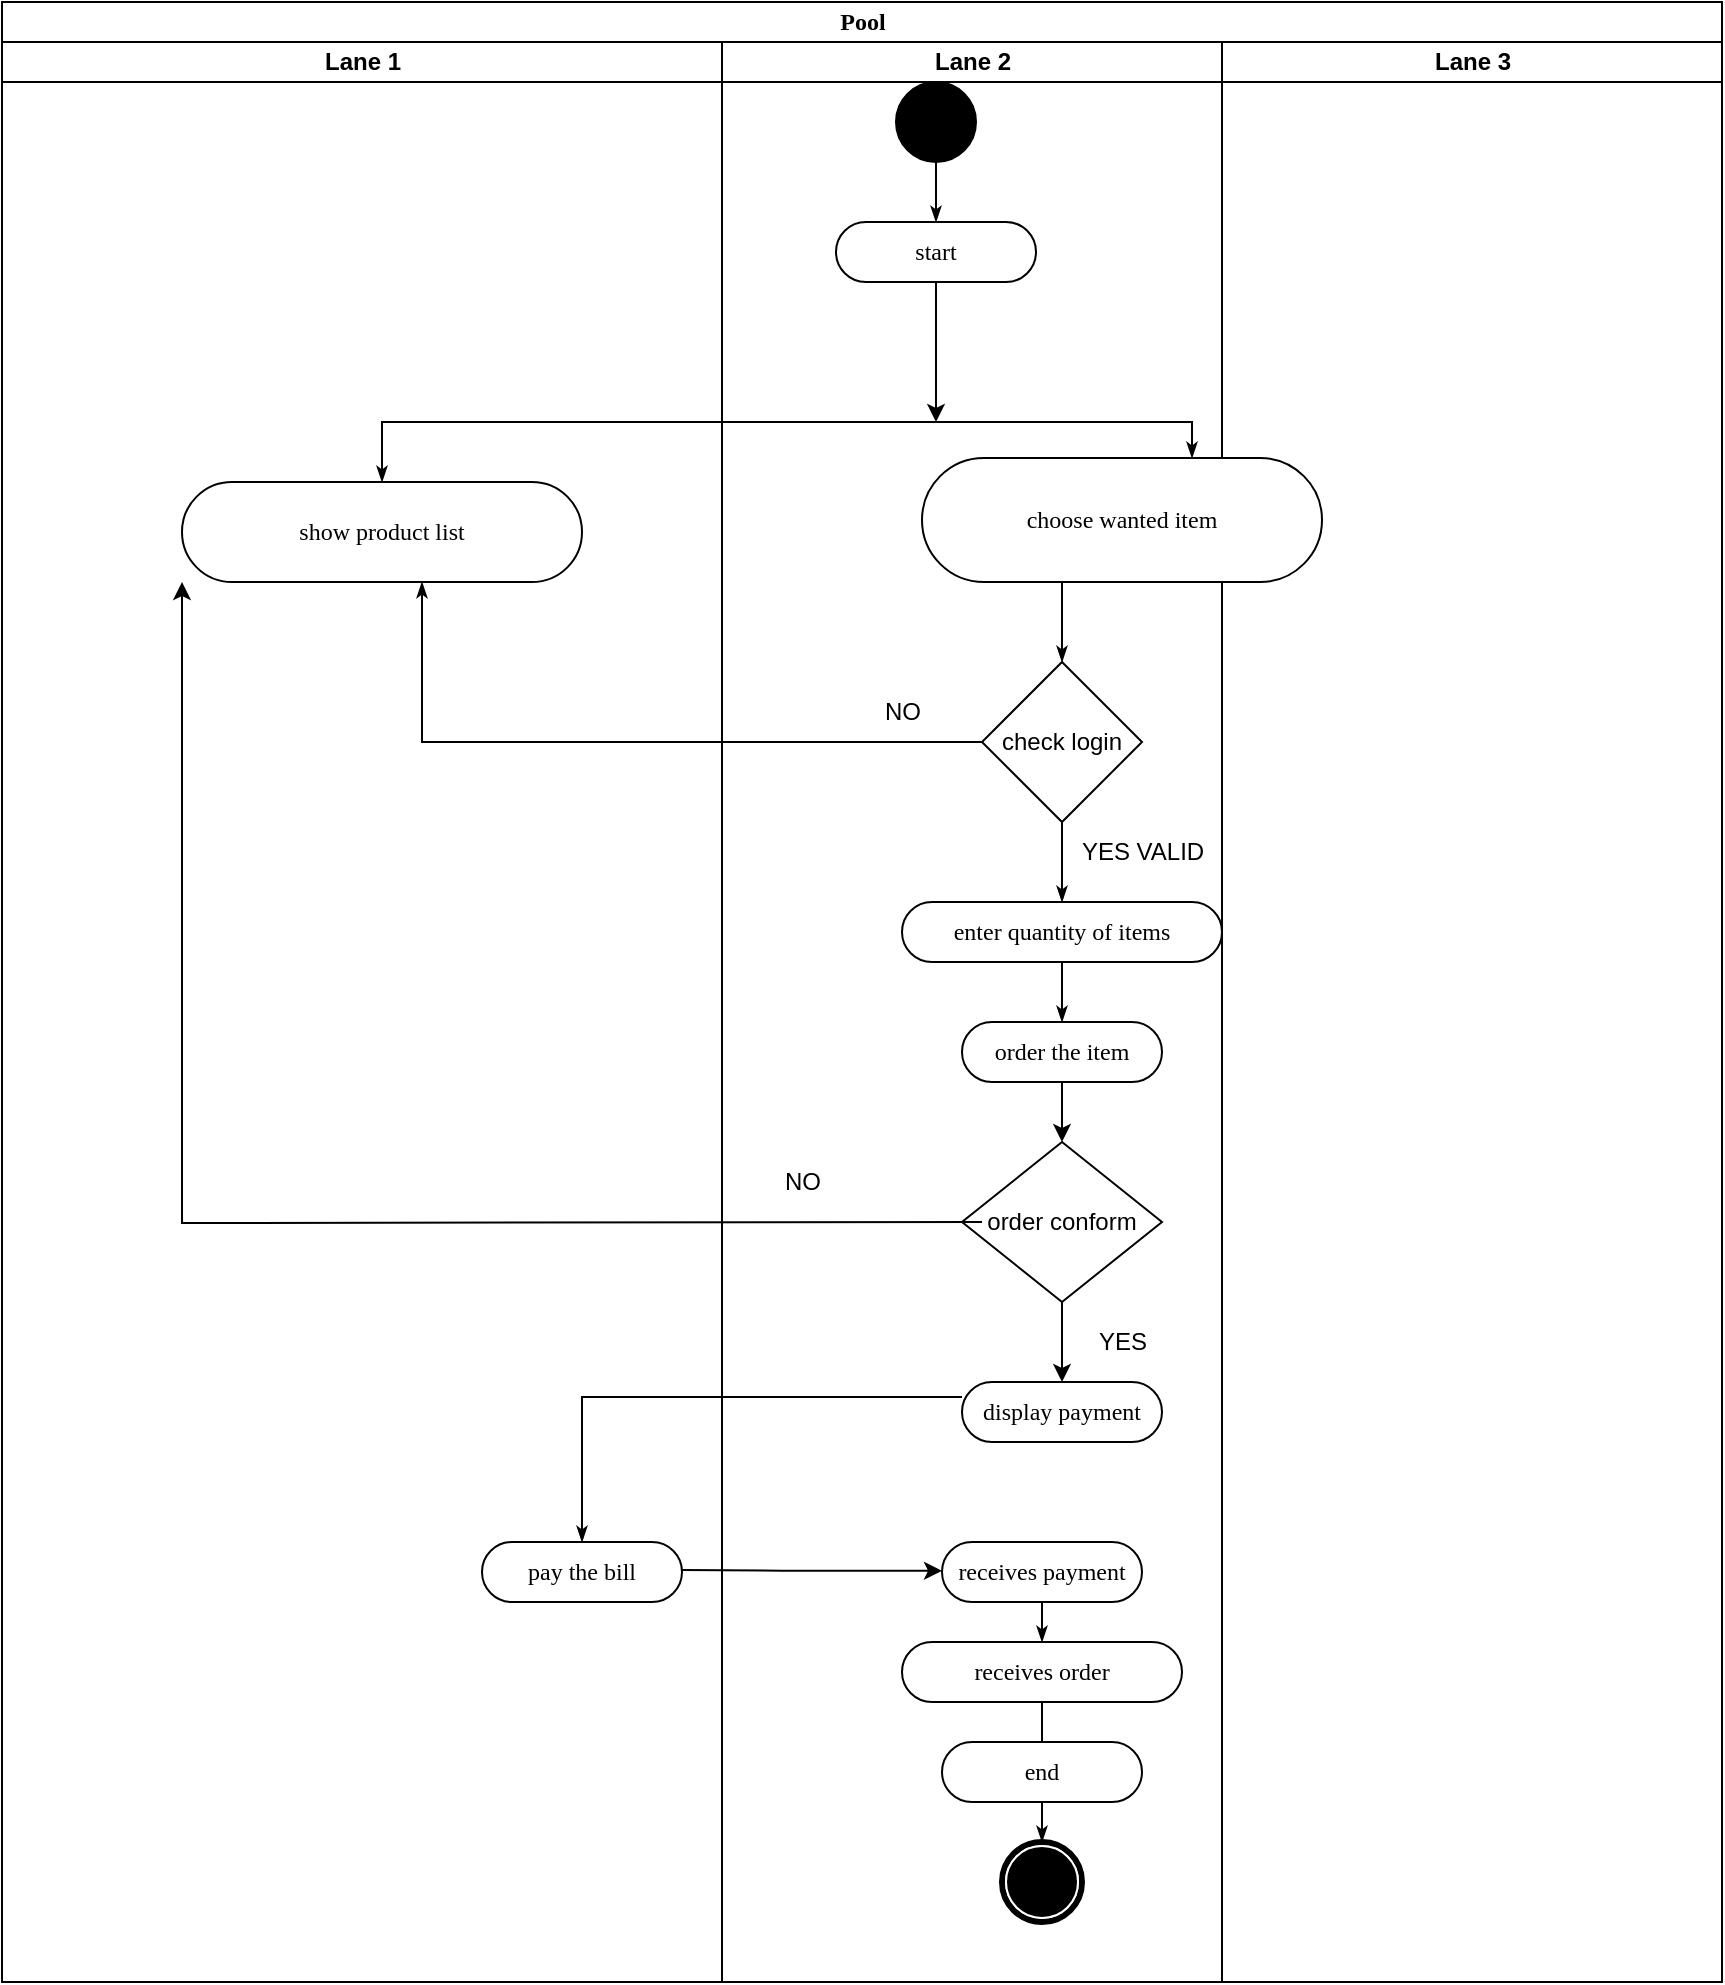 <mxfile version="20.1.3" type="device"><diagram name="Page-1" id="0783ab3e-0a74-02c8-0abd-f7b4e66b4bec"><mxGraphModel dx="1038" dy="571" grid="1" gridSize="10" guides="1" tooltips="1" connect="1" arrows="1" fold="1" page="1" pageScale="1" pageWidth="850" pageHeight="1100" background="none" math="0" shadow="0"><root><mxCell id="0"/><mxCell id="1" parent="0"/><mxCell id="1c1d494c118603dd-1" value="Pool" style="swimlane;html=1;childLayout=stackLayout;startSize=20;rounded=0;shadow=0;comic=0;labelBackgroundColor=none;strokeWidth=1;fontFamily=Verdana;fontSize=12;align=center;" parent="1" vertex="1"><mxGeometry x="30" y="70" width="860" height="990" as="geometry"/></mxCell><mxCell id="1c1d494c118603dd-2" value="Lane 1" style="swimlane;html=1;startSize=20;" parent="1c1d494c118603dd-1" vertex="1"><mxGeometry y="20" width="360" height="970" as="geometry"/></mxCell><mxCell id="1c1d494c118603dd-6" value="show product list" style="rounded=1;whiteSpace=wrap;html=1;shadow=0;comic=0;labelBackgroundColor=none;strokeWidth=1;fontFamily=Verdana;fontSize=12;align=center;arcSize=50;" parent="1c1d494c118603dd-2" vertex="1"><mxGeometry x="90" y="220" width="200" height="50" as="geometry"/></mxCell><mxCell id="1c1d494c118603dd-16" value="pay the bill" style="rounded=1;whiteSpace=wrap;html=1;shadow=0;comic=0;labelBackgroundColor=none;strokeWidth=1;fontFamily=Verdana;fontSize=12;align=center;arcSize=50;" parent="1c1d494c118603dd-2" vertex="1"><mxGeometry x="240" y="750" width="100" height="30" as="geometry"/></mxCell><mxCell id="1c1d494c118603dd-3" value="Lane 2" style="swimlane;html=1;startSize=20;" parent="1c1d494c118603dd-1" vertex="1"><mxGeometry x="360" y="20" width="250" height="970" as="geometry"/></mxCell><mxCell id="1c1d494c118603dd-11" value="enter quantity of items" style="rounded=1;whiteSpace=wrap;html=1;shadow=0;comic=0;labelBackgroundColor=none;strokeWidth=1;fontFamily=Verdana;fontSize=12;align=center;arcSize=50;" parent="1c1d494c118603dd-3" vertex="1"><mxGeometry x="90" y="430" width="160" height="30" as="geometry"/></mxCell><mxCell id="60571a20871a0731-8" value="start" style="rounded=1;whiteSpace=wrap;html=1;shadow=0;comic=0;labelBackgroundColor=none;strokeWidth=1;fontFamily=Verdana;fontSize=12;align=center;arcSize=50;" parent="1c1d494c118603dd-3" vertex="1"><mxGeometry x="57" y="90" width="100" height="30" as="geometry"/></mxCell><mxCell id="60571a20871a0731-4" value="" style="ellipse;whiteSpace=wrap;html=1;rounded=0;shadow=0;comic=0;labelBackgroundColor=none;strokeWidth=1;fillColor=#000000;fontFamily=Verdana;fontSize=12;align=center;" parent="1c1d494c118603dd-3" vertex="1"><mxGeometry x="87" y="20" width="40" height="40" as="geometry"/></mxCell><mxCell id="1c1d494c118603dd-27" style="edgeStyle=orthogonalEdgeStyle;rounded=0;html=1;labelBackgroundColor=none;startArrow=none;startFill=0;startSize=5;endArrow=classicThin;endFill=1;endSize=5;jettySize=auto;orthogonalLoop=1;strokeWidth=1;fontFamily=Verdana;fontSize=12" parent="1c1d494c118603dd-3" source="60571a20871a0731-4" target="60571a20871a0731-8" edge="1"><mxGeometry relative="1" as="geometry"/></mxCell><mxCell id="1c1d494c118603dd-18" value="receives payment" style="rounded=1;whiteSpace=wrap;html=1;shadow=0;comic=0;labelBackgroundColor=none;strokeWidth=1;fontFamily=Verdana;fontSize=12;align=center;arcSize=50;" parent="1c1d494c118603dd-3" vertex="1"><mxGeometry x="110" y="750" width="100" height="30" as="geometry"/></mxCell><mxCell id="1c1d494c118603dd-19" value="receives order" style="rounded=1;whiteSpace=wrap;html=1;shadow=0;comic=0;labelBackgroundColor=none;strokeWidth=1;fontFamily=Verdana;fontSize=12;align=center;arcSize=50;" parent="1c1d494c118603dd-3" vertex="1"><mxGeometry x="90" y="800" width="140" height="30" as="geometry"/></mxCell><mxCell id="1c1d494c118603dd-44" style="edgeStyle=none;rounded=0;html=1;labelBackgroundColor=none;startArrow=none;startFill=0;startSize=5;endArrow=classicThin;endFill=1;endSize=5;jettySize=auto;orthogonalLoop=1;strokeWidth=1;fontFamily=Verdana;fontSize=12" parent="1c1d494c118603dd-3" source="1c1d494c118603dd-18" target="1c1d494c118603dd-19" edge="1"><mxGeometry relative="1" as="geometry"/></mxCell><mxCell id="60571a20871a0731-5" value="" style="shape=mxgraph.bpmn.shape;html=1;verticalLabelPosition=bottom;labelBackgroundColor=#ffffff;verticalAlign=top;perimeter=ellipsePerimeter;outline=end;symbol=terminate;rounded=0;shadow=0;comic=0;strokeWidth=1;fontFamily=Verdana;fontSize=12;align=center;" parent="1c1d494c118603dd-3" vertex="1"><mxGeometry x="140" y="900" width="40" height="40" as="geometry"/></mxCell><mxCell id="1c1d494c118603dd-45" style="edgeStyle=none;rounded=0;html=1;labelBackgroundColor=none;startArrow=none;startFill=0;startSize=5;endArrow=classicThin;endFill=1;endSize=5;jettySize=auto;orthogonalLoop=1;strokeWidth=1;fontFamily=Verdana;fontSize=12" parent="1c1d494c118603dd-3" source="IrfuzixJdtGP5j81c7eF-32" target="60571a20871a0731-5" edge="1"><mxGeometry relative="1" as="geometry"/></mxCell><mxCell id="IrfuzixJdtGP5j81c7eF-8" value="display payment" style="rounded=1;whiteSpace=wrap;html=1;shadow=0;comic=0;labelBackgroundColor=none;strokeWidth=1;fontFamily=Verdana;fontSize=12;align=center;arcSize=50;" parent="1c1d494c118603dd-3" vertex="1"><mxGeometry x="120" y="670" width="100" height="30" as="geometry"/></mxCell><mxCell id="IrfuzixJdtGP5j81c7eF-28" value="" style="edgeStyle=orthogonalEdgeStyle;rounded=0;orthogonalLoop=1;jettySize=auto;html=1;" parent="1c1d494c118603dd-3" source="IrfuzixJdtGP5j81c7eF-6" target="IrfuzixJdtGP5j81c7eF-8" edge="1"><mxGeometry relative="1" as="geometry"/></mxCell><mxCell id="IrfuzixJdtGP5j81c7eF-6" value="order conform" style="rhombus;whiteSpace=wrap;html=1;" parent="1c1d494c118603dd-3" vertex="1"><mxGeometry x="120" y="550" width="100" height="80" as="geometry"/></mxCell><mxCell id="IrfuzixJdtGP5j81c7eF-16" value="check login" style="rhombus;whiteSpace=wrap;html=1;" parent="1c1d494c118603dd-3" vertex="1"><mxGeometry x="130" y="310" width="80" height="80" as="geometry"/></mxCell><mxCell id="IrfuzixJdtGP5j81c7eF-23" value="NO" style="text;html=1;align=center;verticalAlign=middle;resizable=0;points=[];autosize=1;strokeColor=none;fillColor=none;" parent="1c1d494c118603dd-3" vertex="1"><mxGeometry x="70" y="320" width="40" height="30" as="geometry"/></mxCell><mxCell id="IrfuzixJdtGP5j81c7eF-24" style="edgeStyle=none;rounded=0;html=1;labelBackgroundColor=none;startArrow=none;startFill=0;startSize=5;endArrow=classicThin;endFill=1;endSize=5;jettySize=auto;orthogonalLoop=1;strokeWidth=1;fontFamily=Verdana;fontSize=12;" parent="1c1d494c118603dd-3" source="IrfuzixJdtGP5j81c7eF-16" edge="1"><mxGeometry relative="1" as="geometry"><mxPoint x="386.25" y="470" as="sourcePoint"/><mxPoint x="170" y="430" as="targetPoint"/><Array as="points"><mxPoint x="170" y="430"/></Array></mxGeometry></mxCell><mxCell id="IrfuzixJdtGP5j81c7eF-25" value="YES VALID" style="text;html=1;align=center;verticalAlign=middle;resizable=0;points=[];autosize=1;strokeColor=none;fillColor=none;" parent="1c1d494c118603dd-3" vertex="1"><mxGeometry x="170" y="390" width="80" height="30" as="geometry"/></mxCell><mxCell id="IrfuzixJdtGP5j81c7eF-27" value="" style="edgeStyle=orthogonalEdgeStyle;rounded=0;orthogonalLoop=1;jettySize=auto;html=1;" parent="1c1d494c118603dd-3" source="1c1d494c118603dd-8" target="IrfuzixJdtGP5j81c7eF-6" edge="1"><mxGeometry relative="1" as="geometry"/></mxCell><mxCell id="1c1d494c118603dd-8" value="order the item" style="rounded=1;whiteSpace=wrap;html=1;shadow=0;comic=0;labelBackgroundColor=none;strokeWidth=1;fontFamily=Verdana;fontSize=12;align=center;arcSize=50;" parent="1c1d494c118603dd-3" vertex="1"><mxGeometry x="120" y="490" width="100" height="30" as="geometry"/></mxCell><mxCell id="1c1d494c118603dd-38" style="edgeStyle=none;rounded=0;html=1;labelBackgroundColor=none;startArrow=none;startFill=0;startSize=5;endArrow=classicThin;endFill=1;endSize=5;jettySize=auto;orthogonalLoop=1;strokeWidth=1;fontFamily=Verdana;fontSize=12;exitX=0.5;exitY=1;exitDx=0;exitDy=0;entryX=0.5;entryY=0;entryDx=0;entryDy=0;" parent="1c1d494c118603dd-3" source="1c1d494c118603dd-11" target="1c1d494c118603dd-8" edge="1"><mxGeometry relative="1" as="geometry"><mxPoint x="300" y="505" as="targetPoint"/></mxGeometry></mxCell><mxCell id="IrfuzixJdtGP5j81c7eF-31" value="" style="endArrow=classic;html=1;rounded=0;" parent="1c1d494c118603dd-3" edge="1"><mxGeometry width="50" height="50" relative="1" as="geometry"><mxPoint x="-20" y="764" as="sourcePoint"/><mxPoint x="110" y="764.38" as="targetPoint"/><Array as="points"><mxPoint x="30" y="764.38"/></Array></mxGeometry></mxCell><mxCell id="IrfuzixJdtGP5j81c7eF-32" value="end" style="rounded=1;whiteSpace=wrap;html=1;shadow=0;comic=0;labelBackgroundColor=none;strokeWidth=1;fontFamily=Verdana;fontSize=12;align=center;arcSize=50;" parent="1c1d494c118603dd-3" vertex="1"><mxGeometry x="110" y="850" width="100" height="30" as="geometry"/></mxCell><mxCell id="IrfuzixJdtGP5j81c7eF-33" value="" style="edgeStyle=none;rounded=0;html=1;labelBackgroundColor=none;startArrow=none;startFill=0;startSize=5;endArrow=none;endFill=1;endSize=5;jettySize=auto;orthogonalLoop=1;strokeWidth=1;fontFamily=Verdana;fontSize=12" parent="1c1d494c118603dd-3" source="1c1d494c118603dd-19" target="IrfuzixJdtGP5j81c7eF-32" edge="1"><mxGeometry relative="1" as="geometry"><mxPoint x="550" y="920.0" as="sourcePoint"/><mxPoint x="550" y="990.0" as="targetPoint"/></mxGeometry></mxCell><mxCell id="1c1d494c118603dd-4" value="Lane 3" style="swimlane;html=1;startSize=20;" parent="1c1d494c118603dd-1" vertex="1"><mxGeometry x="610" y="20" width="250" height="970" as="geometry"/></mxCell><mxCell id="1c1d494c118603dd-5" value="choose wanted item" style="rounded=1;whiteSpace=wrap;html=1;shadow=0;comic=0;labelBackgroundColor=none;strokeWidth=1;fontFamily=Verdana;fontSize=12;align=center;arcSize=50;" parent="1c1d494c118603dd-4" vertex="1"><mxGeometry x="-150" y="208" width="200" height="62" as="geometry"/></mxCell><mxCell id="1c1d494c118603dd-29" style="edgeStyle=orthogonalEdgeStyle;rounded=0;html=1;labelBackgroundColor=none;startArrow=none;startFill=0;startSize=5;endArrow=classicThin;endFill=1;endSize=5;jettySize=auto;orthogonalLoop=1;strokeWidth=1;fontFamily=Verdana;fontSize=12" parent="1c1d494c118603dd-1" target="1c1d494c118603dd-5" edge="1"><mxGeometry relative="1" as="geometry"><Array as="points"><mxPoint x="390" y="210"/><mxPoint x="595" y="210"/></Array><mxPoint x="390" y="210" as="sourcePoint"/></mxGeometry></mxCell><mxCell id="1c1d494c118603dd-30" style="edgeStyle=orthogonalEdgeStyle;rounded=0;html=1;entryX=0.5;entryY=0;labelBackgroundColor=none;startArrow=none;startFill=0;startSize=5;endArrow=classicThin;endFill=1;endSize=5;jettySize=auto;orthogonalLoop=1;strokeWidth=1;fontFamily=Verdana;fontSize=12" parent="1c1d494c118603dd-1" target="1c1d494c118603dd-6" edge="1"><mxGeometry relative="1" as="geometry"><Array as="points"><mxPoint x="427" y="210"/><mxPoint x="225" y="210"/></Array><mxPoint x="440" y="210" as="sourcePoint"/></mxGeometry></mxCell><mxCell id="IrfuzixJdtGP5j81c7eF-17" style="edgeStyle=none;rounded=0;html=1;labelBackgroundColor=none;startArrow=none;startFill=0;startSize=5;endArrow=classicThin;endFill=1;endSize=5;jettySize=auto;orthogonalLoop=1;strokeWidth=1;fontFamily=Verdana;fontSize=12;" parent="1c1d494c118603dd-1" target="IrfuzixJdtGP5j81c7eF-16" edge="1"><mxGeometry relative="1" as="geometry"><mxPoint x="530" y="290" as="sourcePoint"/><mxPoint x="198.636" y="260" as="targetPoint"/><Array as="points"/></mxGeometry></mxCell><mxCell id="IrfuzixJdtGP5j81c7eF-22" style="edgeStyle=orthogonalEdgeStyle;rounded=0;html=1;labelBackgroundColor=none;startArrow=none;startFill=0;startSize=5;endArrow=classicThin;endFill=1;endSize=5;jettySize=auto;orthogonalLoop=1;strokeWidth=1;fontFamily=Verdana;fontSize=12;entryX=0.6;entryY=1;entryDx=0;entryDy=0;entryPerimeter=0;" parent="1c1d494c118603dd-1" source="IrfuzixJdtGP5j81c7eF-16" target="1c1d494c118603dd-6" edge="1"><mxGeometry relative="1" as="geometry"><mxPoint x="190" y="386.667" as="sourcePoint"/><mxPoint x="210" y="370" as="targetPoint"/></mxGeometry></mxCell><mxCell id="1c1d494c118603dd-41" style="edgeStyle=orthogonalEdgeStyle;rounded=0;html=1;labelBackgroundColor=none;startArrow=none;startFill=0;startSize=5;endArrow=classicThin;endFill=1;endSize=5;jettySize=auto;orthogonalLoop=1;strokeWidth=1;fontFamily=Verdana;fontSize=12;exitX=0;exitY=0.25;exitDx=0;exitDy=0;" parent="1c1d494c118603dd-1" source="IrfuzixJdtGP5j81c7eF-8" target="1c1d494c118603dd-16" edge="1"><mxGeometry relative="1" as="geometry"><mxPoint x="300" y="670.0" as="sourcePoint"/></mxGeometry></mxCell><mxCell id="IrfuzixJdtGP5j81c7eF-26" value="" style="endArrow=classic;html=1;rounded=0;edgeStyle=orthogonalEdgeStyle;entryX=0;entryY=1;entryDx=0;entryDy=0;" parent="1" target="1c1d494c118603dd-6" edge="1"><mxGeometry width="50" height="50" relative="1" as="geometry"><mxPoint x="520" y="680" as="sourcePoint"/><mxPoint x="110" y="600" as="targetPoint"/></mxGeometry></mxCell><mxCell id="IrfuzixJdtGP5j81c7eF-29" value="NO" style="text;html=1;align=center;verticalAlign=middle;resizable=0;points=[];autosize=1;strokeColor=none;fillColor=none;" parent="1" vertex="1"><mxGeometry x="410" y="645" width="40" height="30" as="geometry"/></mxCell><mxCell id="IrfuzixJdtGP5j81c7eF-30" value="YES" style="text;html=1;align=center;verticalAlign=middle;resizable=0;points=[];autosize=1;strokeColor=none;fillColor=none;" parent="1" vertex="1"><mxGeometry x="565" y="725" width="50" height="30" as="geometry"/></mxCell><mxCell id="GpZwGh7gFOH0yVkMGwQD-1" value="" style="endArrow=classic;html=1;rounded=0;exitX=0.5;exitY=1;exitDx=0;exitDy=0;" edge="1" parent="1" source="60571a20871a0731-8"><mxGeometry width="50" height="50" relative="1" as="geometry"><mxPoint x="500" y="320" as="sourcePoint"/><mxPoint x="497" y="280" as="targetPoint"/></mxGeometry></mxCell></root></mxGraphModel></diagram></mxfile>